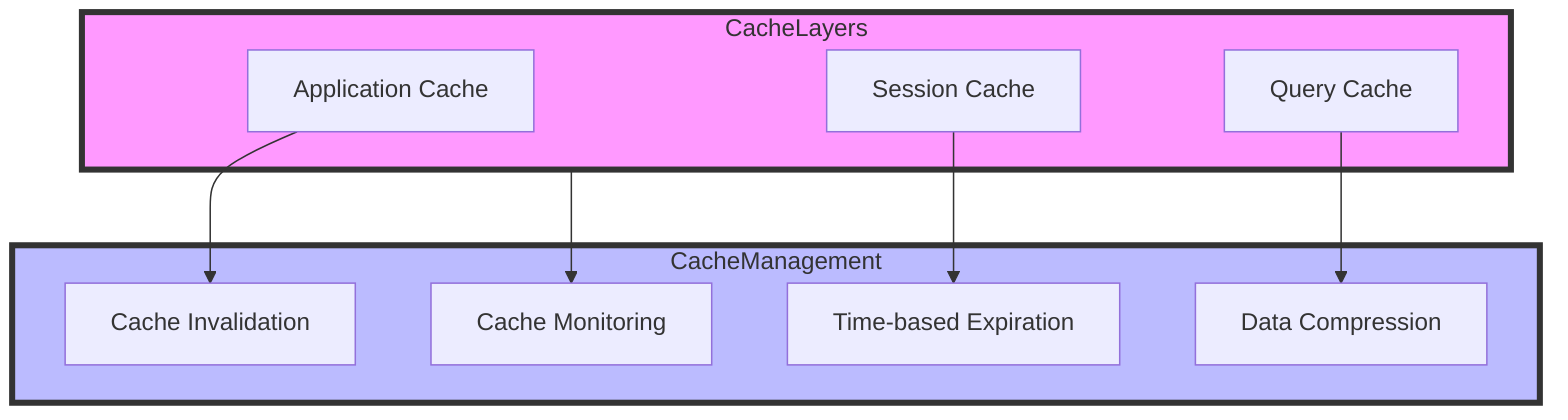 flowchart TD
    subgraph CacheLayers
        Application[Application Cache]
        Session[Session Cache]
        Query[Query Cache]
    end

    subgraph CacheManagement
        Invalidation[Cache Invalidation]
        Expiration[Time-based Expiration]
        Compression[Data Compression]
        Monitoring[Cache Monitoring]
    end

    Application --> Invalidation
    Session --> Expiration
    Query --> Compression

    CacheLayers --> Monitoring

    style CacheLayers fill:#f9f,stroke:#333,stroke-width:4px
    style CacheManagement fill:#bbf,stroke:#333,stroke-width:4px